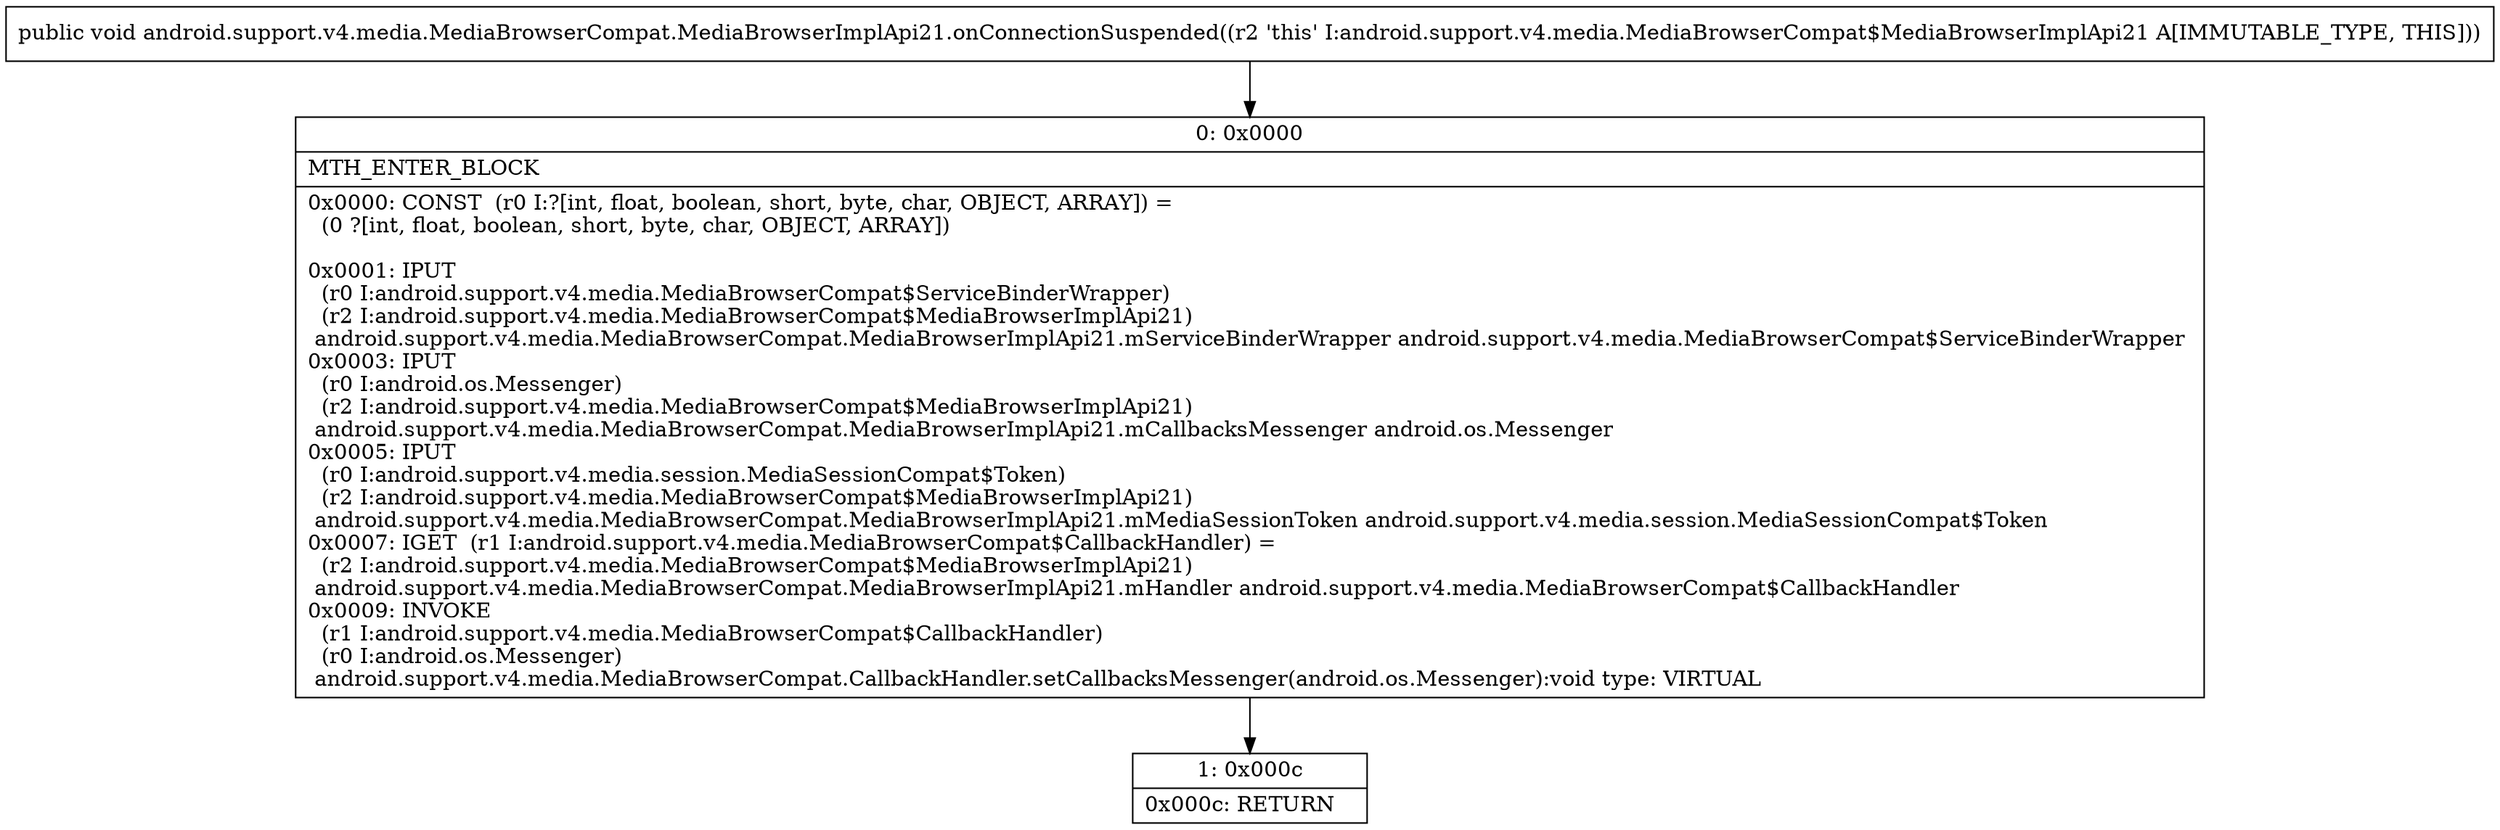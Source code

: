digraph "CFG forandroid.support.v4.media.MediaBrowserCompat.MediaBrowserImplApi21.onConnectionSuspended()V" {
Node_0 [shape=record,label="{0\:\ 0x0000|MTH_ENTER_BLOCK\l|0x0000: CONST  (r0 I:?[int, float, boolean, short, byte, char, OBJECT, ARRAY]) = \l  (0 ?[int, float, boolean, short, byte, char, OBJECT, ARRAY])\l \l0x0001: IPUT  \l  (r0 I:android.support.v4.media.MediaBrowserCompat$ServiceBinderWrapper)\l  (r2 I:android.support.v4.media.MediaBrowserCompat$MediaBrowserImplApi21)\l android.support.v4.media.MediaBrowserCompat.MediaBrowserImplApi21.mServiceBinderWrapper android.support.v4.media.MediaBrowserCompat$ServiceBinderWrapper \l0x0003: IPUT  \l  (r0 I:android.os.Messenger)\l  (r2 I:android.support.v4.media.MediaBrowserCompat$MediaBrowserImplApi21)\l android.support.v4.media.MediaBrowserCompat.MediaBrowserImplApi21.mCallbacksMessenger android.os.Messenger \l0x0005: IPUT  \l  (r0 I:android.support.v4.media.session.MediaSessionCompat$Token)\l  (r2 I:android.support.v4.media.MediaBrowserCompat$MediaBrowserImplApi21)\l android.support.v4.media.MediaBrowserCompat.MediaBrowserImplApi21.mMediaSessionToken android.support.v4.media.session.MediaSessionCompat$Token \l0x0007: IGET  (r1 I:android.support.v4.media.MediaBrowserCompat$CallbackHandler) = \l  (r2 I:android.support.v4.media.MediaBrowserCompat$MediaBrowserImplApi21)\l android.support.v4.media.MediaBrowserCompat.MediaBrowserImplApi21.mHandler android.support.v4.media.MediaBrowserCompat$CallbackHandler \l0x0009: INVOKE  \l  (r1 I:android.support.v4.media.MediaBrowserCompat$CallbackHandler)\l  (r0 I:android.os.Messenger)\l android.support.v4.media.MediaBrowserCompat.CallbackHandler.setCallbacksMessenger(android.os.Messenger):void type: VIRTUAL \l}"];
Node_1 [shape=record,label="{1\:\ 0x000c|0x000c: RETURN   \l}"];
MethodNode[shape=record,label="{public void android.support.v4.media.MediaBrowserCompat.MediaBrowserImplApi21.onConnectionSuspended((r2 'this' I:android.support.v4.media.MediaBrowserCompat$MediaBrowserImplApi21 A[IMMUTABLE_TYPE, THIS])) }"];
MethodNode -> Node_0;
Node_0 -> Node_1;
}


